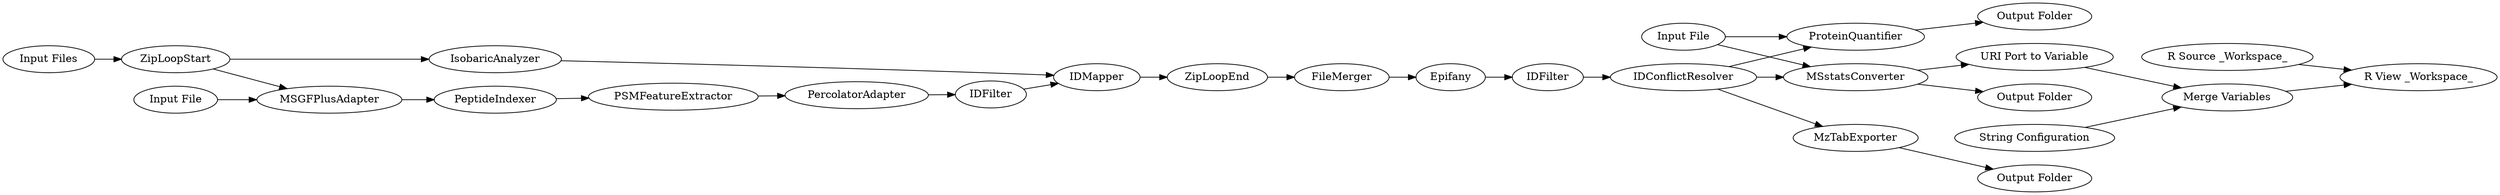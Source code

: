 digraph {
	"-6401461806239686738_235" [label=IsobaricAnalyzer]
	"-6401461806239686738_248" [label="R Source _Workspace_"]
	"-6401461806239686738_226" [label=IDMapper]
	"-6401461806239686738_225" [label="Output Folder"]
	"-6401461806239686738_252" [label="R View _Workspace_"]
	"-6401461806239686738_228" [label="Output Folder"]
	"-6401461806239686738_8" [label=PercolatorAdapter]
	"-6401461806239686738_231" [label=IDConflictResolver]
	"-6401461806239686738_240" [label=MSstatsConverter]
	"-6401461806239686738_1" [label="Input File"]
	"-6401461806239686738_253" [label=IDFilter]
	"-6401461806239686738_239" [label=FileMerger]
	"-6401461806239686738_246" [label="URI Port to Variable"]
	"-3605963208514220703_3" [label=MSGFPlusAdapter]
	"-6401461806239686738_251" [label=IDFilter]
	"-6401461806239686738_254" [label="Merge Variables"]
	"-6401461806239686738_10" [label=ZipLoopEnd]
	"-6401461806239686738_222" [label=ProteinQuantifier]
	"-6401461806239686738_241" [label="Input File"]
	"-6401461806239686738_5" [label=ZipLoopStart]
	"-6401461806239686738_250" [label=Epifany]
	"-3605963208514220703_7" [label=PSMFeatureExtractor]
	"-6401461806239686738_242" [label="Output Folder"]
	"-6401461806239686738_2" [label="Input Files"]
	"-6401461806239686738_227" [label=MzTabExporter]
	"-6401461806239686738_255" [label="String Configuration"]
	"-3605963208514220703_6" [label=PeptideIndexer]
	"-6401461806239686738_231" -> "-6401461806239686738_240"
	"-3605963208514220703_7" -> "-6401461806239686738_8"
	"-6401461806239686738_250" -> "-6401461806239686738_253"
	"-6401461806239686738_241" -> "-6401461806239686738_240"
	"-6401461806239686738_2" -> "-6401461806239686738_5"
	"-6401461806239686738_10" -> "-6401461806239686738_239"
	"-6401461806239686738_1" -> "-3605963208514220703_3"
	"-6401461806239686738_231" -> "-6401461806239686738_227"
	"-6401461806239686738_226" -> "-6401461806239686738_10"
	"-6401461806239686738_239" -> "-6401461806239686738_250"
	"-6401461806239686738_8" -> "-6401461806239686738_251"
	"-6401461806239686738_222" -> "-6401461806239686738_225"
	"-6401461806239686738_5" -> "-3605963208514220703_3"
	"-6401461806239686738_235" -> "-6401461806239686738_226"
	"-3605963208514220703_3" -> "-3605963208514220703_6"
	"-6401461806239686738_246" -> "-6401461806239686738_254"
	"-3605963208514220703_6" -> "-3605963208514220703_7"
	"-6401461806239686738_231" -> "-6401461806239686738_222"
	"-6401461806239686738_251" -> "-6401461806239686738_226"
	"-6401461806239686738_227" -> "-6401461806239686738_228"
	"-6401461806239686738_253" -> "-6401461806239686738_231"
	"-6401461806239686738_254" -> "-6401461806239686738_252"
	"-6401461806239686738_241" -> "-6401461806239686738_222"
	"-6401461806239686738_240" -> "-6401461806239686738_246"
	"-6401461806239686738_240" -> "-6401461806239686738_242"
	"-6401461806239686738_255" -> "-6401461806239686738_254"
	"-6401461806239686738_248" -> "-6401461806239686738_252"
	"-6401461806239686738_5" -> "-6401461806239686738_235"
	rankdir=LR
}
